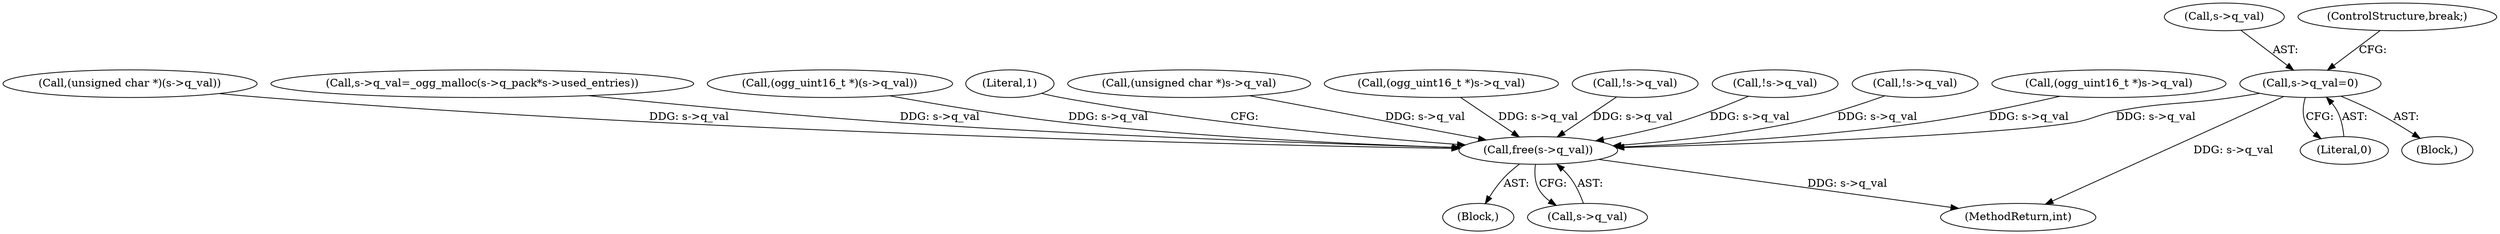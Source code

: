 digraph "0_Android_eeb4e45d5683f88488c083ecf142dc89bc3f0b47_8@pointer" {
"1000745" [label="(Call,s->q_val=0)"];
"1001170" [label="(Call,free(s->q_val))"];
"1000745" [label="(Call,s->q_val=0)"];
"1000746" [label="(Call,s->q_val)"];
"1001177" [label="(MethodReturn,int)"];
"1000900" [label="(ControlStructure,break;)"];
"1001170" [label="(Call,free(s->q_val))"];
"1000131" [label="(Block,)"];
"1001079" [label="(Call,(unsigned char *)(s->q_val))"];
"1001043" [label="(Call,s->q_val=_ogg_malloc(s->q_pack*s->used_entries))"];
"1000749" [label="(Literal,0)"];
"1001111" [label="(Call,(ogg_uint16_t *)(s->q_val))"];
"1001176" [label="(Literal,1)"];
"1000782" [label="(Call,(unsigned char *)s->q_val)"];
"1000645" [label="(Block,)"];
"1000822" [label="(Call,(ogg_uint16_t *)s->q_val)"];
"1001171" [label="(Call,s->q_val)"];
"1000655" [label="(Call,!s->q_val)"];
"1000766" [label="(Call,!s->q_val)"];
"1000806" [label="(Call,!s->q_val)"];
"1000671" [label="(Call,(ogg_uint16_t *)s->q_val)"];
"1000745" -> "1000645"  [label="AST: "];
"1000745" -> "1000749"  [label="CFG: "];
"1000746" -> "1000745"  [label="AST: "];
"1000749" -> "1000745"  [label="AST: "];
"1000900" -> "1000745"  [label="CFG: "];
"1000745" -> "1001177"  [label="DDG: s->q_val"];
"1000745" -> "1001170"  [label="DDG: s->q_val"];
"1001170" -> "1000131"  [label="AST: "];
"1001170" -> "1001171"  [label="CFG: "];
"1001171" -> "1001170"  [label="AST: "];
"1001176" -> "1001170"  [label="CFG: "];
"1001170" -> "1001177"  [label="DDG: s->q_val"];
"1001111" -> "1001170"  [label="DDG: s->q_val"];
"1001043" -> "1001170"  [label="DDG: s->q_val"];
"1001079" -> "1001170"  [label="DDG: s->q_val"];
"1000671" -> "1001170"  [label="DDG: s->q_val"];
"1000655" -> "1001170"  [label="DDG: s->q_val"];
"1000806" -> "1001170"  [label="DDG: s->q_val"];
"1000822" -> "1001170"  [label="DDG: s->q_val"];
"1000766" -> "1001170"  [label="DDG: s->q_val"];
"1000782" -> "1001170"  [label="DDG: s->q_val"];
}
